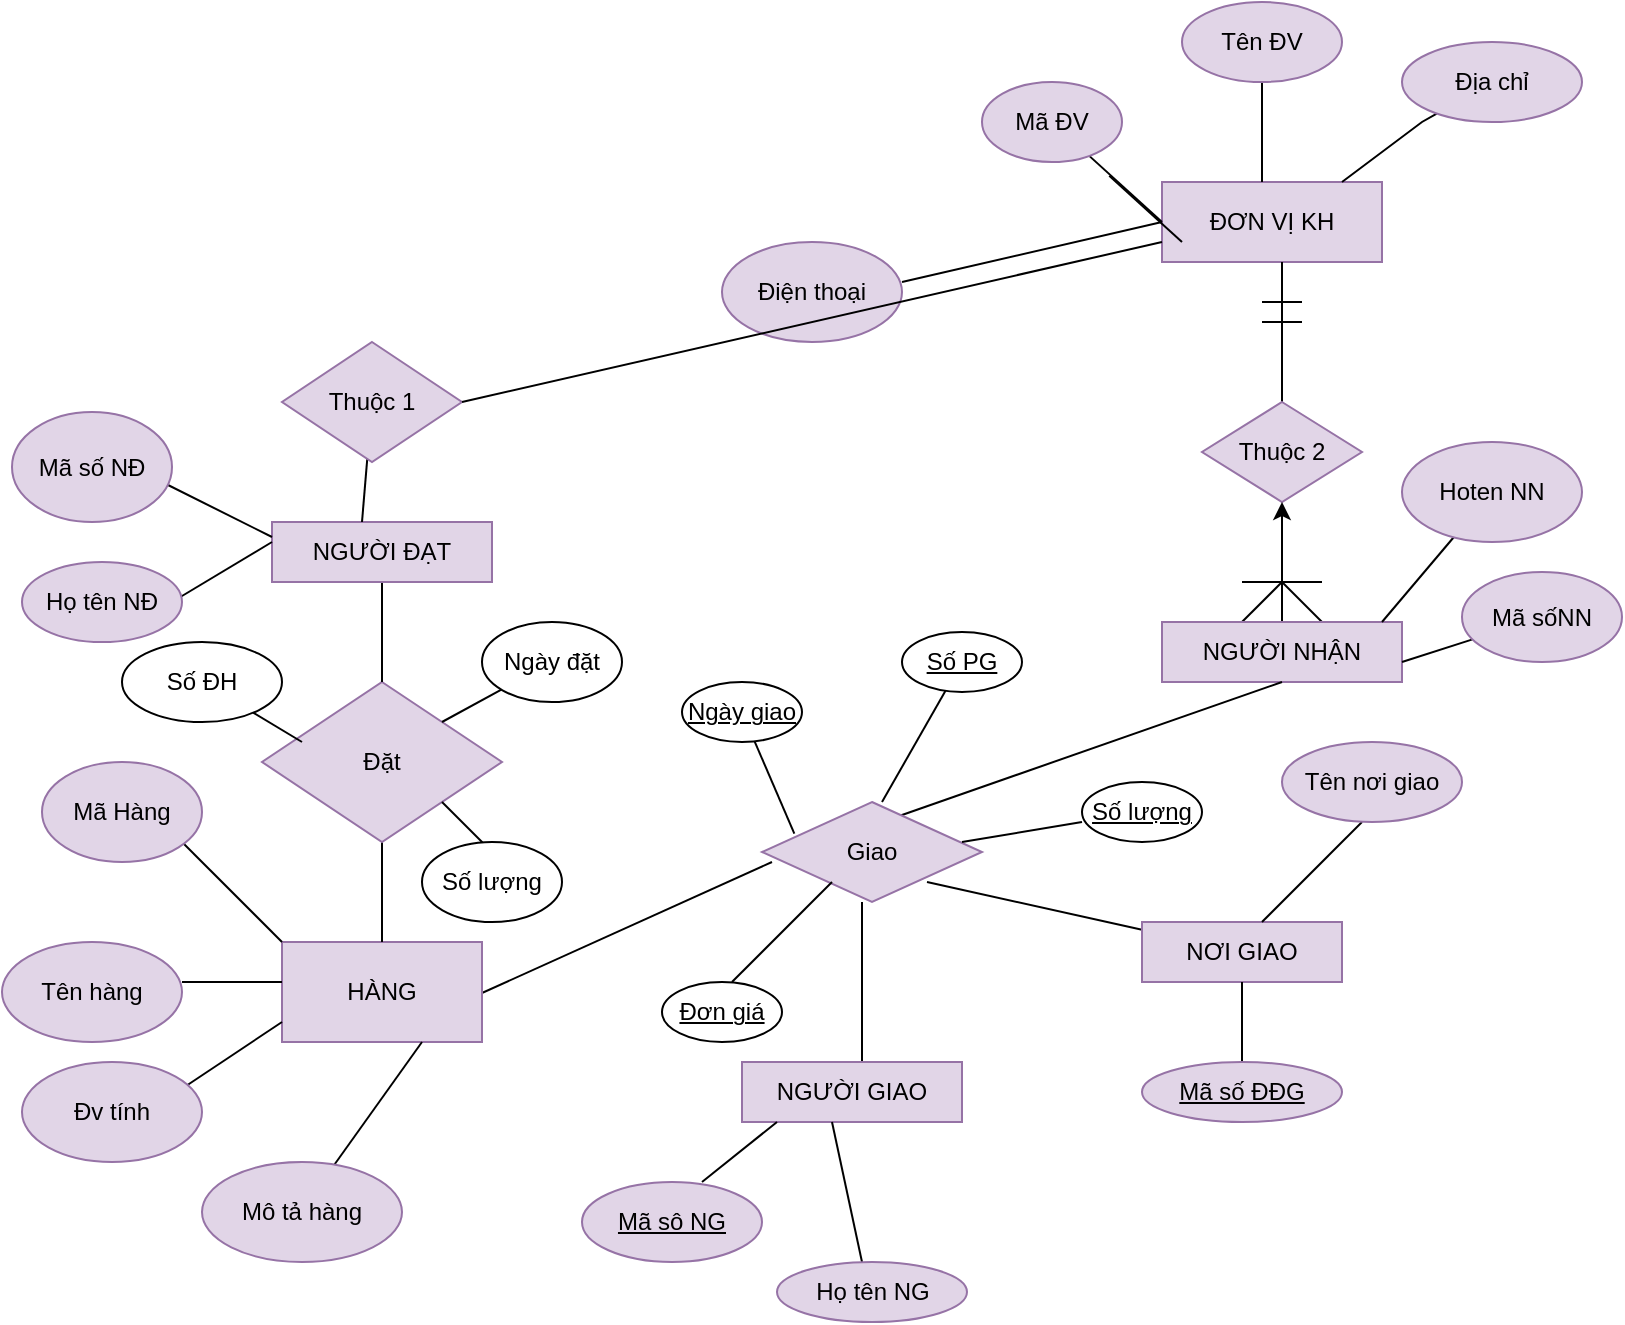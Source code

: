 <mxfile version="16.1.2" type="device"><diagram id="qzuP6USKDXIhjAjFSJri" name="Page-1"><mxGraphModel dx="405" dy="544" grid="1" gridSize="10" guides="1" tooltips="1" connect="1" arrows="1" fold="1" page="1" pageScale="1" pageWidth="850" pageHeight="1100" math="0" shadow="0"><root><mxCell id="0"/><mxCell id="1" parent="0"/><mxCell id="AoUFa_x10shNJDr8xYBq-8" value="ĐƠN VỊ KH" style="rounded=0;whiteSpace=wrap;html=1;fillColor=#e1d5e7;strokeColor=#9673a6;" vertex="1" parent="1"><mxGeometry x="590" y="120" width="110" height="40" as="geometry"/></mxCell><mxCell id="AoUFa_x10shNJDr8xYBq-9" value="" style="endArrow=none;html=1;rounded=0;" edge="1" parent="1" target="AoUFa_x10shNJDr8xYBq-10"><mxGeometry width="50" height="50" relative="1" as="geometry"><mxPoint x="680" y="120" as="sourcePoint"/><mxPoint x="730" y="70" as="targetPoint"/><Array as="points"><mxPoint x="720" y="90"/></Array></mxGeometry></mxCell><mxCell id="AoUFa_x10shNJDr8xYBq-10" value="Địa chỉ" style="ellipse;whiteSpace=wrap;html=1;fillColor=#e1d5e7;strokeColor=#9673a6;" vertex="1" parent="1"><mxGeometry x="710" y="50" width="90" height="40" as="geometry"/></mxCell><mxCell id="AoUFa_x10shNJDr8xYBq-11" value="" style="endArrow=none;html=1;rounded=0;" edge="1" parent="1" target="AoUFa_x10shNJDr8xYBq-12"><mxGeometry width="50" height="50" relative="1" as="geometry"><mxPoint x="640" y="120" as="sourcePoint"/><mxPoint x="640" y="60" as="targetPoint"/></mxGeometry></mxCell><mxCell id="AoUFa_x10shNJDr8xYBq-12" value="Tên ĐV" style="ellipse;whiteSpace=wrap;html=1;fillColor=#e1d5e7;strokeColor=#9673a6;" vertex="1" parent="1"><mxGeometry x="600" y="30" width="80" height="40" as="geometry"/></mxCell><mxCell id="AoUFa_x10shNJDr8xYBq-13" value="" style="endArrow=none;html=1;rounded=0;" edge="1" parent="1" target="AoUFa_x10shNJDr8xYBq-14"><mxGeometry width="50" height="50" relative="1" as="geometry"><mxPoint x="590" y="140" as="sourcePoint"/><mxPoint x="550" y="90" as="targetPoint"/></mxGeometry></mxCell><mxCell id="AoUFa_x10shNJDr8xYBq-14" value="Mã ĐV" style="ellipse;whiteSpace=wrap;html=1;fillColor=#e1d5e7;strokeColor=#9673a6;" vertex="1" parent="1"><mxGeometry x="500" y="70" width="70" height="40" as="geometry"/></mxCell><mxCell id="AoUFa_x10shNJDr8xYBq-15" value="" style="endArrow=none;html=1;rounded=0;" edge="1" parent="1"><mxGeometry width="50" height="50" relative="1" as="geometry"><mxPoint x="650" y="230" as="sourcePoint"/><mxPoint x="650" y="160" as="targetPoint"/></mxGeometry></mxCell><mxCell id="AoUFa_x10shNJDr8xYBq-17" value="" style="endArrow=none;html=1;rounded=0;" edge="1" parent="1"><mxGeometry width="50" height="50" relative="1" as="geometry"><mxPoint x="640" y="180" as="sourcePoint"/><mxPoint x="660" y="180" as="targetPoint"/></mxGeometry></mxCell><mxCell id="AoUFa_x10shNJDr8xYBq-18" value="" style="endArrow=none;html=1;rounded=0;" edge="1" parent="1"><mxGeometry width="50" height="50" relative="1" as="geometry"><mxPoint x="640" y="190" as="sourcePoint"/><mxPoint x="660" y="190" as="targetPoint"/></mxGeometry></mxCell><mxCell id="AoUFa_x10shNJDr8xYBq-19" value="Thuộc 2" style="rhombus;whiteSpace=wrap;html=1;fillColor=#e1d5e7;strokeColor=#9673a6;" vertex="1" parent="1"><mxGeometry x="610" y="230" width="80" height="50" as="geometry"/></mxCell><mxCell id="AoUFa_x10shNJDr8xYBq-20" value="" style="endArrow=none;html=1;rounded=0;" edge="1" parent="1" target="AoUFa_x10shNJDr8xYBq-26"><mxGeometry width="50" height="50" relative="1" as="geometry"><mxPoint x="650" y="340" as="sourcePoint"/><mxPoint x="649.5" y="280" as="targetPoint"/></mxGeometry></mxCell><mxCell id="AoUFa_x10shNJDr8xYBq-21" value="" style="endArrow=none;html=1;rounded=0;" edge="1" parent="1"><mxGeometry width="50" height="50" relative="1" as="geometry"><mxPoint x="630" y="320" as="sourcePoint"/><mxPoint x="670" y="320" as="targetPoint"/></mxGeometry></mxCell><mxCell id="AoUFa_x10shNJDr8xYBq-23" value="" style="endArrow=none;html=1;rounded=0;" edge="1" parent="1"><mxGeometry width="50" height="50" relative="1" as="geometry"><mxPoint x="630" y="340" as="sourcePoint"/><mxPoint x="650" y="320" as="targetPoint"/></mxGeometry></mxCell><mxCell id="AoUFa_x10shNJDr8xYBq-24" value="" style="endArrow=none;html=1;rounded=0;" edge="1" parent="1"><mxGeometry width="50" height="50" relative="1" as="geometry"><mxPoint x="670" y="340" as="sourcePoint"/><mxPoint x="650" y="320" as="targetPoint"/></mxGeometry></mxCell><mxCell id="AoUFa_x10shNJDr8xYBq-27" value="" style="edgeStyle=orthogonalEdgeStyle;rounded=0;orthogonalLoop=1;jettySize=auto;html=1;" edge="1" parent="1" source="AoUFa_x10shNJDr8xYBq-26" target="AoUFa_x10shNJDr8xYBq-19"><mxGeometry relative="1" as="geometry"/></mxCell><mxCell id="AoUFa_x10shNJDr8xYBq-26" value="NGƯỜI NHẬN" style="rounded=0;whiteSpace=wrap;html=1;fillColor=#e1d5e7;strokeColor=#9673a6;" vertex="1" parent="1"><mxGeometry x="590" y="340" width="120" height="30" as="geometry"/></mxCell><mxCell id="AoUFa_x10shNJDr8xYBq-28" value="" style="endArrow=none;html=1;rounded=0;" edge="1" parent="1"><mxGeometry width="50" height="50" relative="1" as="geometry"><mxPoint x="600" y="150" as="sourcePoint"/><mxPoint x="563.626" y="116.933" as="targetPoint"/></mxGeometry></mxCell><mxCell id="AoUFa_x10shNJDr8xYBq-29" value="" style="endArrow=none;html=1;rounded=0;" edge="1" parent="1" target="AoUFa_x10shNJDr8xYBq-30"><mxGeometry width="50" height="50" relative="1" as="geometry"><mxPoint x="700" y="340" as="sourcePoint"/><mxPoint x="750" y="290" as="targetPoint"/></mxGeometry></mxCell><mxCell id="AoUFa_x10shNJDr8xYBq-30" value="Hoten NN" style="ellipse;whiteSpace=wrap;html=1;fillColor=#e1d5e7;strokeColor=#9673a6;" vertex="1" parent="1"><mxGeometry x="710" y="250" width="90" height="50" as="geometry"/></mxCell><mxCell id="AoUFa_x10shNJDr8xYBq-31" value="" style="endArrow=none;html=1;rounded=0;" edge="1" parent="1" target="AoUFa_x10shNJDr8xYBq-32"><mxGeometry width="50" height="50" relative="1" as="geometry"><mxPoint x="710" y="360" as="sourcePoint"/><mxPoint x="760" y="360" as="targetPoint"/></mxGeometry></mxCell><mxCell id="AoUFa_x10shNJDr8xYBq-32" value="Mã sốNN" style="ellipse;whiteSpace=wrap;html=1;fillColor=#e1d5e7;strokeColor=#9673a6;" vertex="1" parent="1"><mxGeometry x="740" y="315" width="80" height="45" as="geometry"/></mxCell><mxCell id="AoUFa_x10shNJDr8xYBq-36" value="" style="endArrow=none;html=1;rounded=0;" edge="1" parent="1"><mxGeometry width="50" height="50" relative="1" as="geometry"><mxPoint x="450" y="440" as="sourcePoint"/><mxPoint x="650" y="370" as="targetPoint"/></mxGeometry></mxCell><mxCell id="AoUFa_x10shNJDr8xYBq-38" value="Giao" style="rhombus;whiteSpace=wrap;html=1;fillColor=#e1d5e7;strokeColor=#9673a6;" vertex="1" parent="1"><mxGeometry x="390" y="430" width="110" height="50" as="geometry"/></mxCell><mxCell id="AoUFa_x10shNJDr8xYBq-41" value="" style="endArrow=none;html=1;rounded=0;" edge="1" parent="1" target="AoUFa_x10shNJDr8xYBq-42"><mxGeometry width="50" height="50" relative="1" as="geometry"><mxPoint x="450" y="430" as="sourcePoint"/><mxPoint x="450" y="360" as="targetPoint"/></mxGeometry></mxCell><mxCell id="AoUFa_x10shNJDr8xYBq-42" value="&lt;u&gt;Số PG&lt;/u&gt;" style="ellipse;whiteSpace=wrap;html=1;" vertex="1" parent="1"><mxGeometry x="460" y="345" width="60" height="30" as="geometry"/></mxCell><mxCell id="AoUFa_x10shNJDr8xYBq-43" value="" style="endArrow=none;html=1;rounded=0;exitX=0.147;exitY=0.316;exitDx=0;exitDy=0;exitPerimeter=0;startArrow=none;" edge="1" parent="1" source="AoUFa_x10shNJDr8xYBq-44"><mxGeometry width="50" height="50" relative="1" as="geometry"><mxPoint x="375" y="440" as="sourcePoint"/><mxPoint x="380" y="400" as="targetPoint"/></mxGeometry></mxCell><mxCell id="AoUFa_x10shNJDr8xYBq-44" value="&lt;u&gt;Ngày giao&lt;/u&gt;" style="ellipse;whiteSpace=wrap;html=1;" vertex="1" parent="1"><mxGeometry x="350" y="370" width="60" height="30" as="geometry"/></mxCell><mxCell id="AoUFa_x10shNJDr8xYBq-45" value="" style="endArrow=none;html=1;rounded=0;exitX=0.147;exitY=0.316;exitDx=0;exitDy=0;exitPerimeter=0;" edge="1" parent="1" source="AoUFa_x10shNJDr8xYBq-38" target="AoUFa_x10shNJDr8xYBq-44"><mxGeometry width="50" height="50" relative="1" as="geometry"><mxPoint x="406.17" y="445.8" as="sourcePoint"/><mxPoint x="380" y="400" as="targetPoint"/></mxGeometry></mxCell><mxCell id="AoUFa_x10shNJDr8xYBq-46" value="" style="endArrow=none;html=1;rounded=0;" edge="1" parent="1"><mxGeometry width="50" height="50" relative="1" as="geometry"><mxPoint x="490" y="450" as="sourcePoint"/><mxPoint x="550" y="440" as="targetPoint"/></mxGeometry></mxCell><mxCell id="AoUFa_x10shNJDr8xYBq-47" value="&lt;u&gt;Số lượng&lt;/u&gt;" style="ellipse;whiteSpace=wrap;html=1;" vertex="1" parent="1"><mxGeometry x="550" y="420" width="60" height="30" as="geometry"/></mxCell><mxCell id="AoUFa_x10shNJDr8xYBq-48" value="&lt;u&gt;Đơn giá&lt;/u&gt;" style="ellipse;whiteSpace=wrap;html=1;" vertex="1" parent="1"><mxGeometry x="340" y="520" width="60" height="30" as="geometry"/></mxCell><mxCell id="AoUFa_x10shNJDr8xYBq-49" value="" style="endArrow=none;html=1;rounded=0;" edge="1" parent="1"><mxGeometry width="50" height="50" relative="1" as="geometry"><mxPoint x="375" y="520" as="sourcePoint"/><mxPoint x="425" y="470" as="targetPoint"/></mxGeometry></mxCell><mxCell id="AoUFa_x10shNJDr8xYBq-50" value="" style="endArrow=none;html=1;rounded=0;" edge="1" parent="1" target="AoUFa_x10shNJDr8xYBq-51"><mxGeometry width="50" height="50" relative="1" as="geometry"><mxPoint x="472.5" y="470" as="sourcePoint"/><mxPoint x="597.5" y="490" as="targetPoint"/></mxGeometry></mxCell><mxCell id="AoUFa_x10shNJDr8xYBq-51" value="NƠI GIAO" style="rounded=0;whiteSpace=wrap;html=1;fillColor=#e1d5e7;strokeColor=#9673a6;" vertex="1" parent="1"><mxGeometry x="580" y="490" width="100" height="30" as="geometry"/></mxCell><mxCell id="AoUFa_x10shNJDr8xYBq-52" value="" style="endArrow=none;html=1;rounded=0;" edge="1" parent="1"><mxGeometry width="50" height="50" relative="1" as="geometry"><mxPoint x="640" y="490" as="sourcePoint"/><mxPoint x="690" y="440" as="targetPoint"/></mxGeometry></mxCell><mxCell id="AoUFa_x10shNJDr8xYBq-53" value="Tên nơi giao" style="ellipse;whiteSpace=wrap;html=1;fillColor=#e1d5e7;strokeColor=#9673a6;" vertex="1" parent="1"><mxGeometry x="650" y="400" width="90" height="40" as="geometry"/></mxCell><mxCell id="AoUFa_x10shNJDr8xYBq-54" value="" style="endArrow=none;html=1;rounded=0;" edge="1" parent="1"><mxGeometry width="50" height="50" relative="1" as="geometry"><mxPoint x="630" y="560" as="sourcePoint"/><mxPoint x="630" y="520" as="targetPoint"/></mxGeometry></mxCell><mxCell id="AoUFa_x10shNJDr8xYBq-57" value="&lt;u&gt;Mã số ĐĐG&lt;/u&gt;" style="ellipse;whiteSpace=wrap;html=1;fillColor=#e1d5e7;strokeColor=#9673a6;" vertex="1" parent="1"><mxGeometry x="580" y="560" width="100" height="30" as="geometry"/></mxCell><mxCell id="AoUFa_x10shNJDr8xYBq-58" value="" style="endArrow=none;html=1;rounded=0;" edge="1" parent="1"><mxGeometry width="50" height="50" relative="1" as="geometry"><mxPoint x="440" y="560" as="sourcePoint"/><mxPoint x="440" y="480" as="targetPoint"/></mxGeometry></mxCell><mxCell id="AoUFa_x10shNJDr8xYBq-60" value="NGƯỜI GIAO" style="rounded=0;whiteSpace=wrap;html=1;fillColor=#e1d5e7;strokeColor=#9673a6;" vertex="1" parent="1"><mxGeometry x="380" y="560" width="110" height="30" as="geometry"/></mxCell><mxCell id="AoUFa_x10shNJDr8xYBq-61" value="" style="endArrow=none;html=1;rounded=0;" edge="1" parent="1"><mxGeometry width="50" height="50" relative="1" as="geometry"><mxPoint x="440" y="660" as="sourcePoint"/><mxPoint x="425" y="590" as="targetPoint"/></mxGeometry></mxCell><mxCell id="AoUFa_x10shNJDr8xYBq-63" value="Họ tên NG" style="ellipse;whiteSpace=wrap;html=1;fillColor=#e1d5e7;strokeColor=#9673a6;" vertex="1" parent="1"><mxGeometry x="397.5" y="660" width="95" height="30" as="geometry"/></mxCell><mxCell id="AoUFa_x10shNJDr8xYBq-64" value="" style="endArrow=none;html=1;rounded=0;" edge="1" parent="1"><mxGeometry width="50" height="50" relative="1" as="geometry"><mxPoint x="360" y="620" as="sourcePoint"/><mxPoint x="397.5" y="590" as="targetPoint"/></mxGeometry></mxCell><mxCell id="AoUFa_x10shNJDr8xYBq-65" value="&lt;u&gt;Mã sô NG&lt;/u&gt;" style="ellipse;whiteSpace=wrap;html=1;fillColor=#e1d5e7;strokeColor=#9673a6;" vertex="1" parent="1"><mxGeometry x="300" y="620" width="90" height="40" as="geometry"/></mxCell><mxCell id="AoUFa_x10shNJDr8xYBq-66" value="" style="endArrow=none;html=1;rounded=0;" edge="1" parent="1"><mxGeometry width="50" height="50" relative="1" as="geometry"><mxPoint x="240" y="530" as="sourcePoint"/><mxPoint x="395" y="460" as="targetPoint"/></mxGeometry></mxCell><mxCell id="AoUFa_x10shNJDr8xYBq-68" value="HÀNG" style="rounded=0;whiteSpace=wrap;html=1;fillColor=#e1d5e7;strokeColor=#9673a6;" vertex="1" parent="1"><mxGeometry x="150" y="500" width="100" height="50" as="geometry"/></mxCell><mxCell id="AoUFa_x10shNJDr8xYBq-69" value="" style="endArrow=none;html=1;rounded=0;" edge="1" parent="1"><mxGeometry width="50" height="50" relative="1" as="geometry"><mxPoint x="100" y="520" as="sourcePoint"/><mxPoint x="150" y="520" as="targetPoint"/></mxGeometry></mxCell><mxCell id="AoUFa_x10shNJDr8xYBq-71" value="Tên hàng" style="ellipse;whiteSpace=wrap;html=1;fillColor=#e1d5e7;strokeColor=#9673a6;" vertex="1" parent="1"><mxGeometry x="10" y="500" width="90" height="50" as="geometry"/></mxCell><mxCell id="AoUFa_x10shNJDr8xYBq-72" value="" style="endArrow=none;html=1;rounded=0;" edge="1" parent="1"><mxGeometry width="50" height="50" relative="1" as="geometry"><mxPoint x="170" y="620" as="sourcePoint"/><mxPoint x="220" y="550" as="targetPoint"/></mxGeometry></mxCell><mxCell id="AoUFa_x10shNJDr8xYBq-74" value="Mô tả hàng" style="ellipse;whiteSpace=wrap;html=1;fillColor=#e1d5e7;strokeColor=#9673a6;" vertex="1" parent="1"><mxGeometry x="110" y="610" width="100" height="50" as="geometry"/></mxCell><mxCell id="AoUFa_x10shNJDr8xYBq-75" value="" style="endArrow=none;html=1;rounded=0;" edge="1" parent="1"><mxGeometry width="50" height="50" relative="1" as="geometry"><mxPoint x="90" y="580" as="sourcePoint"/><mxPoint x="150" y="540" as="targetPoint"/></mxGeometry></mxCell><mxCell id="AoUFa_x10shNJDr8xYBq-77" value="Đv tính" style="ellipse;whiteSpace=wrap;html=1;fillColor=#e1d5e7;strokeColor=#9673a6;" vertex="1" parent="1"><mxGeometry x="20" y="560" width="90" height="50" as="geometry"/></mxCell><mxCell id="AoUFa_x10shNJDr8xYBq-78" value="" style="endArrow=none;html=1;rounded=0;" edge="1" parent="1"><mxGeometry width="50" height="50" relative="1" as="geometry"><mxPoint x="100" y="450" as="sourcePoint"/><mxPoint x="150" y="500" as="targetPoint"/></mxGeometry></mxCell><mxCell id="AoUFa_x10shNJDr8xYBq-79" value="Mã Hàng" style="ellipse;whiteSpace=wrap;html=1;fillColor=#e1d5e7;strokeColor=#9673a6;" vertex="1" parent="1"><mxGeometry x="30" y="410" width="80" height="50" as="geometry"/></mxCell><mxCell id="AoUFa_x10shNJDr8xYBq-81" value="" style="endArrow=none;html=1;rounded=0;" edge="1" parent="1" target="AoUFa_x10shNJDr8xYBq-82"><mxGeometry width="50" height="50" relative="1" as="geometry"><mxPoint x="200" y="500" as="sourcePoint"/><mxPoint x="200" y="430" as="targetPoint"/></mxGeometry></mxCell><mxCell id="AoUFa_x10shNJDr8xYBq-82" value="Đặt" style="rhombus;whiteSpace=wrap;html=1;fillColor=#e1d5e7;strokeColor=#9673a6;" vertex="1" parent="1"><mxGeometry x="140" y="370" width="120" height="80" as="geometry"/></mxCell><mxCell id="AoUFa_x10shNJDr8xYBq-83" value="" style="endArrow=none;html=1;rounded=0;" edge="1" parent="1" target="AoUFa_x10shNJDr8xYBq-84"><mxGeometry width="50" height="50" relative="1" as="geometry"><mxPoint x="160" y="400" as="sourcePoint"/><mxPoint x="130" y="360" as="targetPoint"/></mxGeometry></mxCell><mxCell id="AoUFa_x10shNJDr8xYBq-84" value="Số ĐH" style="ellipse;whiteSpace=wrap;html=1;" vertex="1" parent="1"><mxGeometry x="70" y="350" width="80" height="40" as="geometry"/></mxCell><mxCell id="AoUFa_x10shNJDr8xYBq-86" value="" style="endArrow=none;html=1;rounded=0;" edge="1" parent="1"><mxGeometry width="50" height="50" relative="1" as="geometry"><mxPoint x="260" y="460" as="sourcePoint"/><mxPoint x="230" y="430" as="targetPoint"/></mxGeometry></mxCell><mxCell id="AoUFa_x10shNJDr8xYBq-89" value="Số lượng" style="ellipse;whiteSpace=wrap;html=1;" vertex="1" parent="1"><mxGeometry x="220" y="450" width="70" height="40" as="geometry"/></mxCell><mxCell id="AoUFa_x10shNJDr8xYBq-90" value="" style="endArrow=none;html=1;rounded=0;" edge="1" parent="1" target="AoUFa_x10shNJDr8xYBq-91"><mxGeometry width="50" height="50" relative="1" as="geometry"><mxPoint x="230" y="390" as="sourcePoint"/><mxPoint x="260" y="370" as="targetPoint"/></mxGeometry></mxCell><mxCell id="AoUFa_x10shNJDr8xYBq-91" value="Ngày đặt" style="ellipse;whiteSpace=wrap;html=1;" vertex="1" parent="1"><mxGeometry x="250" y="340" width="70" height="40" as="geometry"/></mxCell><mxCell id="AoUFa_x10shNJDr8xYBq-92" value="" style="endArrow=none;html=1;rounded=0;" edge="1" parent="1" target="AoUFa_x10shNJDr8xYBq-93"><mxGeometry width="50" height="50" relative="1" as="geometry"><mxPoint x="200" y="370" as="sourcePoint"/><mxPoint x="200" y="310" as="targetPoint"/></mxGeometry></mxCell><mxCell id="AoUFa_x10shNJDr8xYBq-93" value="NGƯỜI ĐẠT" style="rounded=0;whiteSpace=wrap;html=1;fillColor=#e1d5e7;strokeColor=#9673a6;" vertex="1" parent="1"><mxGeometry x="145" y="290" width="110" height="30" as="geometry"/></mxCell><mxCell id="AoUFa_x10shNJDr8xYBq-94" value="" style="endArrow=none;html=1;rounded=0;" edge="1" parent="1"><mxGeometry width="50" height="50" relative="1" as="geometry"><mxPoint x="95" y="330" as="sourcePoint"/><mxPoint x="145" y="300" as="targetPoint"/></mxGeometry></mxCell><mxCell id="AoUFa_x10shNJDr8xYBq-96" value="Họ tên NĐ" style="ellipse;whiteSpace=wrap;html=1;fillColor=#e1d5e7;strokeColor=#9673a6;" vertex="1" parent="1"><mxGeometry x="20" y="310" width="80" height="40" as="geometry"/></mxCell><mxCell id="AoUFa_x10shNJDr8xYBq-97" value="" style="endArrow=none;html=1;rounded=0;entryX=0;entryY=0.25;entryDx=0;entryDy=0;" edge="1" parent="1" target="AoUFa_x10shNJDr8xYBq-93"><mxGeometry width="50" height="50" relative="1" as="geometry"><mxPoint x="90" y="270" as="sourcePoint"/><mxPoint x="170" y="250" as="targetPoint"/></mxGeometry></mxCell><mxCell id="AoUFa_x10shNJDr8xYBq-98" value="Mã số NĐ" style="ellipse;whiteSpace=wrap;html=1;fillColor=#e1d5e7;strokeColor=#9673a6;" vertex="1" parent="1"><mxGeometry x="15" y="235" width="80" height="55" as="geometry"/></mxCell><mxCell id="AoUFa_x10shNJDr8xYBq-99" value="" style="endArrow=none;html=1;rounded=0;" edge="1" parent="1" target="AoUFa_x10shNJDr8xYBq-100"><mxGeometry width="50" height="50" relative="1" as="geometry"><mxPoint x="190" y="290" as="sourcePoint"/><mxPoint x="190" y="220" as="targetPoint"/></mxGeometry></mxCell><mxCell id="AoUFa_x10shNJDr8xYBq-100" value="Thuộc 1" style="rhombus;whiteSpace=wrap;html=1;fillColor=#e1d5e7;strokeColor=#9673a6;" vertex="1" parent="1"><mxGeometry x="150" y="200" width="90" height="60" as="geometry"/></mxCell><mxCell id="AoUFa_x10shNJDr8xYBq-101" value="" style="endArrow=none;html=1;rounded=0;" edge="1" parent="1"><mxGeometry width="50" height="50" relative="1" as="geometry"><mxPoint x="460" y="170" as="sourcePoint"/><mxPoint x="590" y="140" as="targetPoint"/></mxGeometry></mxCell><mxCell id="AoUFa_x10shNJDr8xYBq-104" value="Điện thoại" style="ellipse;whiteSpace=wrap;html=1;fillColor=#e1d5e7;strokeColor=#9673a6;" vertex="1" parent="1"><mxGeometry x="370" y="150" width="90" height="50" as="geometry"/></mxCell><mxCell id="AoUFa_x10shNJDr8xYBq-105" value="" style="endArrow=none;html=1;rounded=0;exitX=1;exitY=0.5;exitDx=0;exitDy=0;" edge="1" parent="1" source="AoUFa_x10shNJDr8xYBq-100"><mxGeometry width="50" height="50" relative="1" as="geometry"><mxPoint x="540" y="200" as="sourcePoint"/><mxPoint x="590" y="150" as="targetPoint"/></mxGeometry></mxCell></root></mxGraphModel></diagram></mxfile>